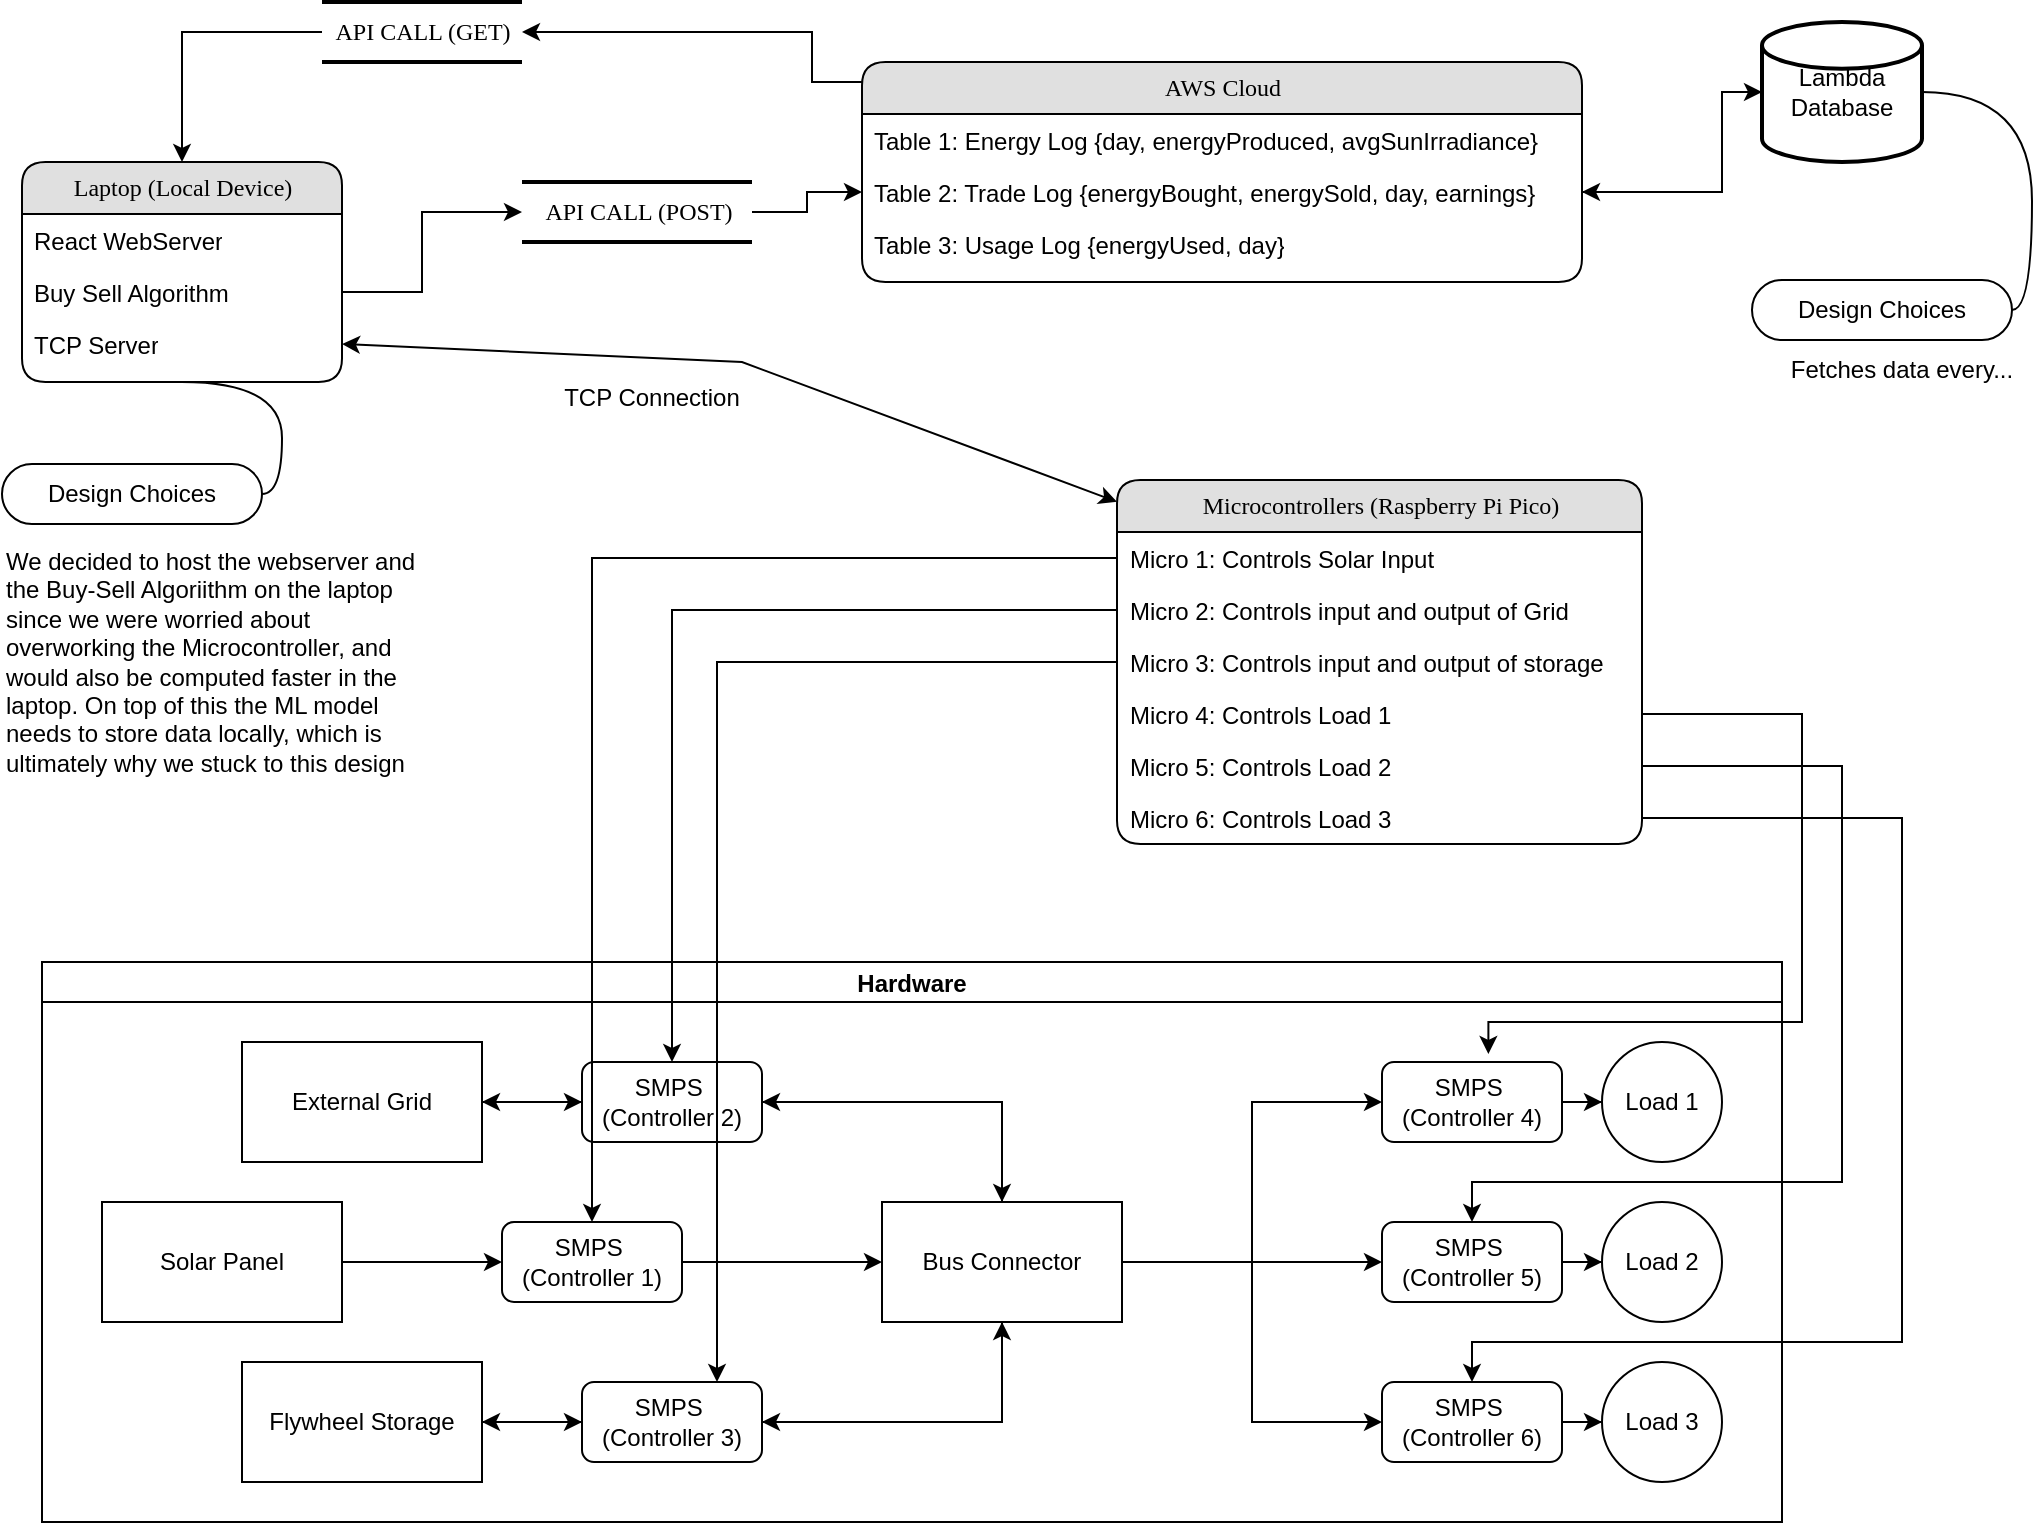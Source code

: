 <mxfile version="24.4.13" type="github">
  <diagram name="Page-1" id="5d7acffa-a066-3a61-03fe-96351882024d">
    <mxGraphModel dx="1050" dy="668" grid="1" gridSize="10" guides="1" tooltips="1" connect="1" arrows="1" fold="1" page="1" pageScale="1" pageWidth="1100" pageHeight="850" background="#ffffff" math="0" shadow="0">
      <root>
        <mxCell id="0" />
        <mxCell id="1" parent="0" />
        <mxCell id="gM_SMo16ki_0aqtKTnfX-9" style="edgeStyle=orthogonalEdgeStyle;rounded=0;orthogonalLoop=1;jettySize=auto;html=1;" parent="1" source="21ea969265ad0168-10" target="gM_SMo16ki_0aqtKTnfX-8" edge="1">
          <mxGeometry relative="1" as="geometry">
            <Array as="points">
              <mxPoint x="910" y="115" />
              <mxPoint x="910" y="65" />
            </Array>
          </mxGeometry>
        </mxCell>
        <mxCell id="gM_SMo16ki_0aqtKTnfX-71" style="edgeStyle=orthogonalEdgeStyle;rounded=0;orthogonalLoop=1;jettySize=auto;html=1;" parent="1" source="21ea969265ad0168-10" target="21ea969265ad0168-30" edge="1">
          <mxGeometry relative="1" as="geometry">
            <Array as="points">
              <mxPoint x="455" y="60" />
              <mxPoint x="455" y="35" />
            </Array>
          </mxGeometry>
        </mxCell>
        <mxCell id="21ea969265ad0168-10" value="AWS Cloud" style="swimlane;html=1;fontStyle=0;childLayout=stackLayout;horizontal=1;startSize=26;fillColor=#e0e0e0;horizontalStack=0;resizeParent=1;resizeLast=0;collapsible=1;marginBottom=0;swimlaneFillColor=#ffffff;align=center;rounded=1;shadow=0;comic=0;labelBackgroundColor=none;strokeWidth=1;fontFamily=Verdana;fontSize=12" parent="1" vertex="1">
          <mxGeometry x="480" y="50" width="360" height="110" as="geometry" />
        </mxCell>
        <mxCell id="21ea969265ad0168-11" value="Table 1: Energy Log {day, energyProduced, avgSunIrradiance}" style="text;html=1;strokeColor=none;fillColor=none;spacingLeft=4;spacingRight=4;whiteSpace=wrap;overflow=hidden;rotatable=0;points=[[0,0.5],[1,0.5]];portConstraint=eastwest;" parent="21ea969265ad0168-10" vertex="1">
          <mxGeometry y="26" width="360" height="26" as="geometry" />
        </mxCell>
        <mxCell id="21ea969265ad0168-12" value="Table 2: Trade Log {energyBought, energySold, day, earnings}" style="text;html=1;strokeColor=none;fillColor=none;spacingLeft=4;spacingRight=4;whiteSpace=wrap;overflow=hidden;rotatable=0;points=[[0,0.5],[1,0.5]];portConstraint=eastwest;" parent="21ea969265ad0168-10" vertex="1">
          <mxGeometry y="52" width="360" height="26" as="geometry" />
        </mxCell>
        <mxCell id="21ea969265ad0168-52" value="Table 3: Usage Log {energyUsed, day}" style="text;html=1;strokeColor=none;fillColor=none;spacingLeft=4;spacingRight=4;whiteSpace=wrap;overflow=hidden;rotatable=0;points=[[0,0.5],[1,0.5]];portConstraint=eastwest;" parent="21ea969265ad0168-10" vertex="1">
          <mxGeometry y="78" width="360" height="26" as="geometry" />
        </mxCell>
        <mxCell id="21ea969265ad0168-14" value="Laptop (Local Device)" style="swimlane;html=1;fontStyle=0;childLayout=stackLayout;horizontal=1;startSize=26;fillColor=#e0e0e0;horizontalStack=0;resizeParent=1;resizeLast=0;collapsible=1;marginBottom=0;swimlaneFillColor=#ffffff;align=center;rounded=1;shadow=0;comic=0;labelBackgroundColor=none;strokeWidth=1;fontFamily=Verdana;fontSize=12" parent="1" vertex="1">
          <mxGeometry x="60" y="100" width="160" height="110" as="geometry" />
        </mxCell>
        <mxCell id="21ea969265ad0168-15" value="React WebServer" style="text;html=1;strokeColor=none;fillColor=none;spacingLeft=4;spacingRight=4;whiteSpace=wrap;overflow=hidden;rotatable=0;points=[[0,0.5],[1,0.5]];portConstraint=eastwest;" parent="21ea969265ad0168-14" vertex="1">
          <mxGeometry y="26" width="160" height="26" as="geometry" />
        </mxCell>
        <mxCell id="21ea969265ad0168-16" value="Buy Sell Algorithm" style="text;html=1;strokeColor=none;fillColor=none;spacingLeft=4;spacingRight=4;whiteSpace=wrap;overflow=hidden;rotatable=0;points=[[0,0.5],[1,0.5]];portConstraint=eastwest;" parent="21ea969265ad0168-14" vertex="1">
          <mxGeometry y="52" width="160" height="26" as="geometry" />
        </mxCell>
        <mxCell id="21ea969265ad0168-17" value="TCP Server" style="text;html=1;strokeColor=none;fillColor=none;spacingLeft=4;spacingRight=4;whiteSpace=wrap;overflow=hidden;rotatable=0;points=[[0,0.5],[1,0.5]];portConstraint=eastwest;" parent="21ea969265ad0168-14" vertex="1">
          <mxGeometry y="78" width="160" height="26" as="geometry" />
        </mxCell>
        <mxCell id="21ea969265ad0168-22" value="Microcontrollers (Raspberry Pi Pico)" style="swimlane;html=1;fontStyle=0;childLayout=stackLayout;horizontal=1;startSize=26;fillColor=#e0e0e0;horizontalStack=0;resizeParent=1;resizeLast=0;collapsible=1;marginBottom=0;swimlaneFillColor=#ffffff;align=center;rounded=1;shadow=0;comic=0;labelBackgroundColor=none;strokeWidth=1;fontFamily=Verdana;fontSize=12" parent="1" vertex="1">
          <mxGeometry x="607.5" y="259" width="262.5" height="182" as="geometry">
            <mxRectangle x="310" y="320" width="260" height="30" as="alternateBounds" />
          </mxGeometry>
        </mxCell>
        <mxCell id="21ea969265ad0168-23" value="Micro 1: Controls Solar Input" style="text;html=1;strokeColor=none;fillColor=none;spacingLeft=4;spacingRight=4;whiteSpace=wrap;overflow=hidden;rotatable=0;points=[[0,0.5],[1,0.5]];portConstraint=eastwest;" parent="21ea969265ad0168-22" vertex="1">
          <mxGeometry y="26" width="262.5" height="26" as="geometry" />
        </mxCell>
        <mxCell id="21ea969265ad0168-24" value="Micro 2: Controls input and output of Grid&amp;nbsp;" style="text;html=1;strokeColor=none;fillColor=none;spacingLeft=4;spacingRight=4;whiteSpace=wrap;overflow=hidden;rotatable=0;points=[[0,0.5],[1,0.5]];portConstraint=eastwest;" parent="21ea969265ad0168-22" vertex="1">
          <mxGeometry y="52" width="262.5" height="26" as="geometry" />
        </mxCell>
        <mxCell id="gM_SMo16ki_0aqtKTnfX-16" value="&lt;div&gt;Micro 3: Controls input and output of storage&lt;/div&gt;" style="text;html=1;strokeColor=none;fillColor=none;spacingLeft=4;spacingRight=4;whiteSpace=wrap;overflow=hidden;rotatable=0;points=[[0,0.5],[1,0.5]];portConstraint=eastwest;" parent="21ea969265ad0168-22" vertex="1">
          <mxGeometry y="78" width="262.5" height="26" as="geometry" />
        </mxCell>
        <mxCell id="gM_SMo16ki_0aqtKTnfX-17" value="Micro 4: Controls Load 1" style="text;html=1;strokeColor=none;fillColor=none;spacingLeft=4;spacingRight=4;whiteSpace=wrap;overflow=hidden;rotatable=0;points=[[0,0.5],[1,0.5]];portConstraint=eastwest;" parent="21ea969265ad0168-22" vertex="1">
          <mxGeometry y="104" width="262.5" height="26" as="geometry" />
        </mxCell>
        <mxCell id="gM_SMo16ki_0aqtKTnfX-18" value="Micro 5: Controls Load 2" style="text;html=1;strokeColor=none;fillColor=none;spacingLeft=4;spacingRight=4;whiteSpace=wrap;overflow=hidden;rotatable=0;points=[[0,0.5],[1,0.5]];portConstraint=eastwest;" parent="21ea969265ad0168-22" vertex="1">
          <mxGeometry y="130" width="262.5" height="26" as="geometry" />
        </mxCell>
        <mxCell id="gM_SMo16ki_0aqtKTnfX-19" value="Micro 6: Controls Load 3" style="text;html=1;strokeColor=none;fillColor=none;spacingLeft=4;spacingRight=4;whiteSpace=wrap;overflow=hidden;rotatable=0;points=[[0,0.5],[1,0.5]];portConstraint=eastwest;" parent="21ea969265ad0168-22" vertex="1">
          <mxGeometry y="156" width="262.5" height="26" as="geometry" />
        </mxCell>
        <mxCell id="gM_SMo16ki_0aqtKTnfX-72" style="edgeStyle=orthogonalEdgeStyle;rounded=0;orthogonalLoop=1;jettySize=auto;html=1;entryX=0.5;entryY=0;entryDx=0;entryDy=0;" parent="1" source="21ea969265ad0168-30" target="21ea969265ad0168-14" edge="1">
          <mxGeometry relative="1" as="geometry">
            <Array as="points">
              <mxPoint x="140" y="35" />
            </Array>
          </mxGeometry>
        </mxCell>
        <mxCell id="21ea969265ad0168-30" value="API CALL (GET)" style="html=1;rounded=0;shadow=0;comic=0;labelBackgroundColor=none;strokeWidth=2;fontFamily=Verdana;fontSize=12;align=center;shape=mxgraph.ios7ui.horLines;" parent="1" vertex="1">
          <mxGeometry x="210" y="20" width="100" height="30" as="geometry" />
        </mxCell>
        <mxCell id="gM_SMo16ki_0aqtKTnfX-1" value="Hardware" style="swimlane;startSize=20;horizontal=1;containerType=tree;newEdgeStyle={&quot;edgeStyle&quot;:&quot;elbowEdgeStyle&quot;,&quot;startArrow&quot;:&quot;none&quot;,&quot;endArrow&quot;:&quot;none&quot;};" parent="1" vertex="1">
          <mxGeometry x="70" y="500" width="870" height="280" as="geometry" />
        </mxCell>
        <UserObject label="Solar Panel" treeRoot="1" id="gM_SMo16ki_0aqtKTnfX-4">
          <mxCell style="whiteSpace=wrap;html=1;align=center;treeFolding=1;treeMoving=1;newEdgeStyle={&quot;edgeStyle&quot;:&quot;elbowEdgeStyle&quot;,&quot;startArrow&quot;:&quot;none&quot;,&quot;endArrow&quot;:&quot;none&quot;};" parent="gM_SMo16ki_0aqtKTnfX-1" vertex="1">
            <mxGeometry x="30" y="120" width="120" height="60" as="geometry" />
          </mxCell>
        </UserObject>
        <mxCell id="gM_SMo16ki_0aqtKTnfX-34" style="edgeStyle=orthogonalEdgeStyle;rounded=0;orthogonalLoop=1;jettySize=auto;html=1;entryX=0;entryY=0.5;entryDx=0;entryDy=0;" parent="gM_SMo16ki_0aqtKTnfX-1" source="gM_SMo16ki_0aqtKTnfX-20" target="gM_SMo16ki_0aqtKTnfX-32" edge="1">
          <mxGeometry relative="1" as="geometry" />
        </mxCell>
        <mxCell id="gM_SMo16ki_0aqtKTnfX-20" value="SMPS&amp;nbsp;&lt;br&gt;(Controller 1)" style="rounded=1;whiteSpace=wrap;html=1;" parent="gM_SMo16ki_0aqtKTnfX-1" vertex="1">
          <mxGeometry x="230" y="130" width="90" height="40" as="geometry" />
        </mxCell>
        <mxCell id="gM_SMo16ki_0aqtKTnfX-22" value="" style="endArrow=classic;html=1;rounded=0;exitX=1;exitY=0.5;exitDx=0;exitDy=0;entryX=0;entryY=0.5;entryDx=0;entryDy=0;" parent="gM_SMo16ki_0aqtKTnfX-1" source="gM_SMo16ki_0aqtKTnfX-4" target="gM_SMo16ki_0aqtKTnfX-20" edge="1">
          <mxGeometry width="50" height="50" relative="1" as="geometry">
            <mxPoint x="360" y="110" as="sourcePoint" />
            <mxPoint x="410" y="60" as="targetPoint" />
            <Array as="points" />
          </mxGeometry>
        </mxCell>
        <mxCell id="gM_SMo16ki_0aqtKTnfX-27" style="edgeStyle=orthogonalEdgeStyle;rounded=0;orthogonalLoop=1;jettySize=auto;html=1;entryX=0;entryY=0.5;entryDx=0;entryDy=0;" parent="gM_SMo16ki_0aqtKTnfX-1" source="gM_SMo16ki_0aqtKTnfX-23" target="gM_SMo16ki_0aqtKTnfX-26" edge="1">
          <mxGeometry relative="1" as="geometry" />
        </mxCell>
        <mxCell id="gM_SMo16ki_0aqtKTnfX-23" value="External Grid" style="rounded=0;whiteSpace=wrap;html=1;" parent="gM_SMo16ki_0aqtKTnfX-1" vertex="1">
          <mxGeometry x="100" y="40" width="120" height="60" as="geometry" />
        </mxCell>
        <mxCell id="gM_SMo16ki_0aqtKTnfX-31" style="edgeStyle=orthogonalEdgeStyle;rounded=0;orthogonalLoop=1;jettySize=auto;html=1;entryX=0;entryY=0.5;entryDx=0;entryDy=0;" parent="gM_SMo16ki_0aqtKTnfX-1" source="gM_SMo16ki_0aqtKTnfX-24" target="gM_SMo16ki_0aqtKTnfX-28" edge="1">
          <mxGeometry relative="1" as="geometry" />
        </mxCell>
        <mxCell id="gM_SMo16ki_0aqtKTnfX-24" value="Flywheel Storage" style="rounded=0;whiteSpace=wrap;html=1;" parent="gM_SMo16ki_0aqtKTnfX-1" vertex="1">
          <mxGeometry x="100" y="200" width="120" height="60" as="geometry" />
        </mxCell>
        <mxCell id="gM_SMo16ki_0aqtKTnfX-33" style="edgeStyle=orthogonalEdgeStyle;rounded=0;orthogonalLoop=1;jettySize=auto;html=1;entryX=0.5;entryY=0;entryDx=0;entryDy=0;" parent="gM_SMo16ki_0aqtKTnfX-1" source="gM_SMo16ki_0aqtKTnfX-26" target="gM_SMo16ki_0aqtKTnfX-32" edge="1">
          <mxGeometry relative="1" as="geometry" />
        </mxCell>
        <mxCell id="gM_SMo16ki_0aqtKTnfX-60" style="edgeStyle=orthogonalEdgeStyle;rounded=0;orthogonalLoop=1;jettySize=auto;html=1;entryX=1;entryY=0.5;entryDx=0;entryDy=0;" parent="gM_SMo16ki_0aqtKTnfX-1" source="gM_SMo16ki_0aqtKTnfX-26" target="gM_SMo16ki_0aqtKTnfX-23" edge="1">
          <mxGeometry relative="1" as="geometry" />
        </mxCell>
        <mxCell id="gM_SMo16ki_0aqtKTnfX-26" value="SMPS&amp;nbsp;&lt;br&gt;(Controller 2)" style="rounded=1;whiteSpace=wrap;html=1;" parent="gM_SMo16ki_0aqtKTnfX-1" vertex="1">
          <mxGeometry x="270" y="50" width="90" height="40" as="geometry" />
        </mxCell>
        <mxCell id="gM_SMo16ki_0aqtKTnfX-35" style="edgeStyle=orthogonalEdgeStyle;rounded=0;orthogonalLoop=1;jettySize=auto;html=1;entryX=0.5;entryY=1;entryDx=0;entryDy=0;" parent="gM_SMo16ki_0aqtKTnfX-1" source="gM_SMo16ki_0aqtKTnfX-28" target="gM_SMo16ki_0aqtKTnfX-32" edge="1">
          <mxGeometry relative="1" as="geometry" />
        </mxCell>
        <mxCell id="gM_SMo16ki_0aqtKTnfX-63" style="edgeStyle=orthogonalEdgeStyle;rounded=0;orthogonalLoop=1;jettySize=auto;html=1;entryX=1;entryY=0.5;entryDx=0;entryDy=0;" parent="gM_SMo16ki_0aqtKTnfX-1" source="gM_SMo16ki_0aqtKTnfX-28" target="gM_SMo16ki_0aqtKTnfX-24" edge="1">
          <mxGeometry relative="1" as="geometry" />
        </mxCell>
        <mxCell id="gM_SMo16ki_0aqtKTnfX-28" value="SMPS&amp;nbsp;&lt;br&gt;(Controller 3)" style="rounded=1;whiteSpace=wrap;html=1;" parent="gM_SMo16ki_0aqtKTnfX-1" vertex="1">
          <mxGeometry x="270" y="210" width="90" height="40" as="geometry" />
        </mxCell>
        <mxCell id="gM_SMo16ki_0aqtKTnfX-50" style="edgeStyle=orthogonalEdgeStyle;rounded=0;orthogonalLoop=1;jettySize=auto;html=1;entryX=0;entryY=0.5;entryDx=0;entryDy=0;" parent="gM_SMo16ki_0aqtKTnfX-1" source="gM_SMo16ki_0aqtKTnfX-32" target="gM_SMo16ki_0aqtKTnfX-47" edge="1">
          <mxGeometry relative="1" as="geometry" />
        </mxCell>
        <mxCell id="gM_SMo16ki_0aqtKTnfX-51" style="edgeStyle=orthogonalEdgeStyle;rounded=0;orthogonalLoop=1;jettySize=auto;html=1;entryX=0;entryY=0.5;entryDx=0;entryDy=0;" parent="gM_SMo16ki_0aqtKTnfX-1" source="gM_SMo16ki_0aqtKTnfX-32" target="gM_SMo16ki_0aqtKTnfX-48" edge="1">
          <mxGeometry relative="1" as="geometry" />
        </mxCell>
        <mxCell id="gM_SMo16ki_0aqtKTnfX-59" style="edgeStyle=orthogonalEdgeStyle;rounded=0;orthogonalLoop=1;jettySize=auto;html=1;entryX=0;entryY=0.5;entryDx=0;entryDy=0;" parent="gM_SMo16ki_0aqtKTnfX-1" source="gM_SMo16ki_0aqtKTnfX-32" target="gM_SMo16ki_0aqtKTnfX-49" edge="1">
          <mxGeometry relative="1" as="geometry" />
        </mxCell>
        <mxCell id="gM_SMo16ki_0aqtKTnfX-61" style="edgeStyle=orthogonalEdgeStyle;rounded=0;orthogonalLoop=1;jettySize=auto;html=1;entryX=1;entryY=0.5;entryDx=0;entryDy=0;" parent="gM_SMo16ki_0aqtKTnfX-1" source="gM_SMo16ki_0aqtKTnfX-32" target="gM_SMo16ki_0aqtKTnfX-26" edge="1">
          <mxGeometry relative="1" as="geometry">
            <Array as="points">
              <mxPoint x="480" y="70" />
            </Array>
          </mxGeometry>
        </mxCell>
        <mxCell id="gM_SMo16ki_0aqtKTnfX-62" style="edgeStyle=orthogonalEdgeStyle;rounded=0;orthogonalLoop=1;jettySize=auto;html=1;" parent="gM_SMo16ki_0aqtKTnfX-1" source="gM_SMo16ki_0aqtKTnfX-32" edge="1">
          <mxGeometry relative="1" as="geometry">
            <mxPoint x="360" y="230" as="targetPoint" />
            <Array as="points">
              <mxPoint x="480" y="230" />
            </Array>
          </mxGeometry>
        </mxCell>
        <mxCell id="gM_SMo16ki_0aqtKTnfX-32" value="Bus Connector" style="rounded=0;whiteSpace=wrap;html=1;" parent="gM_SMo16ki_0aqtKTnfX-1" vertex="1">
          <mxGeometry x="420" y="120" width="120" height="60" as="geometry" />
        </mxCell>
        <mxCell id="gM_SMo16ki_0aqtKTnfX-39" value="Load 1" style="ellipse;whiteSpace=wrap;html=1;aspect=fixed;" parent="gM_SMo16ki_0aqtKTnfX-1" vertex="1">
          <mxGeometry x="780" y="40" width="60" height="60" as="geometry" />
        </mxCell>
        <mxCell id="gM_SMo16ki_0aqtKTnfX-43" value="Load 2" style="ellipse;whiteSpace=wrap;html=1;aspect=fixed;" parent="gM_SMo16ki_0aqtKTnfX-1" vertex="1">
          <mxGeometry x="780" y="120" width="60" height="60" as="geometry" />
        </mxCell>
        <mxCell id="gM_SMo16ki_0aqtKTnfX-42" value="Load 3" style="ellipse;whiteSpace=wrap;html=1;aspect=fixed;" parent="gM_SMo16ki_0aqtKTnfX-1" vertex="1">
          <mxGeometry x="780" y="200" width="60" height="60" as="geometry" />
        </mxCell>
        <mxCell id="gM_SMo16ki_0aqtKTnfX-57" style="edgeStyle=orthogonalEdgeStyle;rounded=0;orthogonalLoop=1;jettySize=auto;html=1;" parent="gM_SMo16ki_0aqtKTnfX-1" source="gM_SMo16ki_0aqtKTnfX-47" target="gM_SMo16ki_0aqtKTnfX-39" edge="1">
          <mxGeometry relative="1" as="geometry" />
        </mxCell>
        <mxCell id="gM_SMo16ki_0aqtKTnfX-47" value="SMPS&amp;nbsp;&lt;br&gt;(Controller 4)" style="rounded=1;whiteSpace=wrap;html=1;" parent="gM_SMo16ki_0aqtKTnfX-1" vertex="1">
          <mxGeometry x="670" y="50" width="90" height="40" as="geometry" />
        </mxCell>
        <mxCell id="gM_SMo16ki_0aqtKTnfX-58" style="edgeStyle=orthogonalEdgeStyle;rounded=0;orthogonalLoop=1;jettySize=auto;html=1;entryX=0;entryY=0.5;entryDx=0;entryDy=0;" parent="gM_SMo16ki_0aqtKTnfX-1" source="gM_SMo16ki_0aqtKTnfX-48" target="gM_SMo16ki_0aqtKTnfX-43" edge="1">
          <mxGeometry relative="1" as="geometry" />
        </mxCell>
        <mxCell id="gM_SMo16ki_0aqtKTnfX-48" value="SMPS&amp;nbsp;&lt;br&gt;(Controller 5)" style="rounded=1;whiteSpace=wrap;html=1;" parent="gM_SMo16ki_0aqtKTnfX-1" vertex="1">
          <mxGeometry x="670" y="130" width="90" height="40" as="geometry" />
        </mxCell>
        <mxCell id="gM_SMo16ki_0aqtKTnfX-53" style="edgeStyle=orthogonalEdgeStyle;rounded=0;orthogonalLoop=1;jettySize=auto;html=1;" parent="gM_SMo16ki_0aqtKTnfX-1" source="gM_SMo16ki_0aqtKTnfX-49" target="gM_SMo16ki_0aqtKTnfX-42" edge="1">
          <mxGeometry relative="1" as="geometry" />
        </mxCell>
        <mxCell id="gM_SMo16ki_0aqtKTnfX-49" value="SMPS&amp;nbsp;&lt;br&gt;(Controller 6)" style="rounded=1;whiteSpace=wrap;html=1;" parent="gM_SMo16ki_0aqtKTnfX-1" vertex="1">
          <mxGeometry x="670" y="210" width="90" height="40" as="geometry" />
        </mxCell>
        <mxCell id="gM_SMo16ki_0aqtKTnfX-73" style="edgeStyle=orthogonalEdgeStyle;rounded=0;orthogonalLoop=1;jettySize=auto;html=1;entryX=1;entryY=0.5;entryDx=0;entryDy=0;" parent="1" source="gM_SMo16ki_0aqtKTnfX-8" target="21ea969265ad0168-12" edge="1">
          <mxGeometry relative="1" as="geometry">
            <Array as="points">
              <mxPoint x="910" y="65" />
              <mxPoint x="910" y="115" />
            </Array>
          </mxGeometry>
        </mxCell>
        <mxCell id="gM_SMo16ki_0aqtKTnfX-8" value="Lambda Database" style="strokeWidth=2;html=1;shape=mxgraph.flowchart.database;whiteSpace=wrap;" parent="1" vertex="1">
          <mxGeometry x="930" y="30" width="80" height="70" as="geometry" />
        </mxCell>
        <mxCell id="gM_SMo16ki_0aqtKTnfX-64" value="TCP Connection" style="text;html=1;align=center;verticalAlign=middle;whiteSpace=wrap;rounded=0;" parent="1" vertex="1">
          <mxGeometry x="310" y="200" width="130" height="36" as="geometry" />
        </mxCell>
        <mxCell id="gM_SMo16ki_0aqtKTnfX-65" style="edgeStyle=orthogonalEdgeStyle;rounded=0;orthogonalLoop=1;jettySize=auto;html=1;entryX=0.5;entryY=0;entryDx=0;entryDy=0;" parent="1" source="21ea969265ad0168-23" target="gM_SMo16ki_0aqtKTnfX-20" edge="1">
          <mxGeometry relative="1" as="geometry" />
        </mxCell>
        <mxCell id="gM_SMo16ki_0aqtKTnfX-66" style="edgeStyle=orthogonalEdgeStyle;rounded=0;orthogonalLoop=1;jettySize=auto;html=1;entryX=0.5;entryY=0;entryDx=0;entryDy=0;" parent="1" source="21ea969265ad0168-24" target="gM_SMo16ki_0aqtKTnfX-26" edge="1">
          <mxGeometry relative="1" as="geometry" />
        </mxCell>
        <mxCell id="gM_SMo16ki_0aqtKTnfX-68" style="edgeStyle=orthogonalEdgeStyle;rounded=0;orthogonalLoop=1;jettySize=auto;html=1;entryX=0.75;entryY=0;entryDx=0;entryDy=0;" parent="1" source="gM_SMo16ki_0aqtKTnfX-16" target="gM_SMo16ki_0aqtKTnfX-28" edge="1">
          <mxGeometry relative="1" as="geometry" />
        </mxCell>
        <mxCell id="gM_SMo16ki_0aqtKTnfX-81" style="edgeStyle=orthogonalEdgeStyle;rounded=0;orthogonalLoop=1;jettySize=auto;html=1;entryX=0;entryY=0.5;entryDx=0;entryDy=0;" parent="1" source="gM_SMo16ki_0aqtKTnfX-75" target="21ea969265ad0168-12" edge="1">
          <mxGeometry relative="1" as="geometry" />
        </mxCell>
        <mxCell id="gM_SMo16ki_0aqtKTnfX-75" value="API CALL (POST)" style="html=1;rounded=0;shadow=0;comic=0;labelBackgroundColor=none;strokeWidth=2;fontFamily=Verdana;fontSize=12;align=center;shape=mxgraph.ios7ui.horLines;" parent="1" vertex="1">
          <mxGeometry x="310" y="110" width="115" height="30" as="geometry" />
        </mxCell>
        <mxCell id="gM_SMo16ki_0aqtKTnfX-76" style="edgeStyle=orthogonalEdgeStyle;rounded=0;orthogonalLoop=1;jettySize=auto;html=1;entryX=0.591;entryY=-0.1;entryDx=0;entryDy=0;entryPerimeter=0;" parent="1" source="gM_SMo16ki_0aqtKTnfX-17" target="gM_SMo16ki_0aqtKTnfX-47" edge="1">
          <mxGeometry relative="1" as="geometry">
            <Array as="points">
              <mxPoint x="950" y="376" />
              <mxPoint x="950" y="530" />
              <mxPoint x="793" y="530" />
            </Array>
          </mxGeometry>
        </mxCell>
        <mxCell id="gM_SMo16ki_0aqtKTnfX-77" style="edgeStyle=orthogonalEdgeStyle;rounded=0;orthogonalLoop=1;jettySize=auto;html=1;entryX=0.5;entryY=0;entryDx=0;entryDy=0;" parent="1" source="gM_SMo16ki_0aqtKTnfX-18" target="gM_SMo16ki_0aqtKTnfX-48" edge="1">
          <mxGeometry relative="1" as="geometry">
            <Array as="points">
              <mxPoint x="970" y="402" />
              <mxPoint x="970" y="610" />
              <mxPoint x="785" y="610" />
            </Array>
          </mxGeometry>
        </mxCell>
        <mxCell id="gM_SMo16ki_0aqtKTnfX-78" style="edgeStyle=orthogonalEdgeStyle;rounded=0;orthogonalLoop=1;jettySize=auto;html=1;entryX=0.5;entryY=0;entryDx=0;entryDy=0;" parent="1" source="gM_SMo16ki_0aqtKTnfX-19" target="gM_SMo16ki_0aqtKTnfX-49" edge="1">
          <mxGeometry relative="1" as="geometry">
            <Array as="points">
              <mxPoint x="1000" y="428" />
              <mxPoint x="1000" y="690" />
              <mxPoint x="785" y="690" />
            </Array>
          </mxGeometry>
        </mxCell>
        <mxCell id="gM_SMo16ki_0aqtKTnfX-80" style="edgeStyle=orthogonalEdgeStyle;rounded=0;orthogonalLoop=1;jettySize=auto;html=1;" parent="1" source="21ea969265ad0168-16" target="gM_SMo16ki_0aqtKTnfX-75" edge="1">
          <mxGeometry relative="1" as="geometry">
            <Array as="points">
              <mxPoint x="260" y="165" />
              <mxPoint x="260" y="125" />
            </Array>
          </mxGeometry>
        </mxCell>
        <mxCell id="gM_SMo16ki_0aqtKTnfX-82" value="Design Choices" style="whiteSpace=wrap;html=1;rounded=1;arcSize=50;align=center;verticalAlign=middle;strokeWidth=1;autosize=1;spacing=4;treeFolding=1;treeMoving=1;newEdgeStyle={&quot;edgeStyle&quot;:&quot;entityRelationEdgeStyle&quot;,&quot;startArrow&quot;:&quot;none&quot;,&quot;endArrow&quot;:&quot;none&quot;,&quot;segment&quot;:10,&quot;curved&quot;:1,&quot;sourcePerimeterSpacing&quot;:0,&quot;targetPerimeterSpacing&quot;:0};" parent="1" vertex="1">
          <mxGeometry x="925" y="159" width="130" height="30" as="geometry" />
        </mxCell>
        <mxCell id="gM_SMo16ki_0aqtKTnfX-83" value="" style="edgeStyle=entityRelationEdgeStyle;startArrow=none;endArrow=none;segment=10;curved=1;sourcePerimeterSpacing=0;targetPerimeterSpacing=0;rounded=0;exitX=1;exitY=0.5;exitDx=0;exitDy=0;exitPerimeter=0;" parent="1" source="gM_SMo16ki_0aqtKTnfX-8" target="gM_SMo16ki_0aqtKTnfX-82" edge="1">
          <mxGeometry relative="1" as="geometry">
            <mxPoint x="960" y="100" as="sourcePoint" />
          </mxGeometry>
        </mxCell>
        <mxCell id="gM_SMo16ki_0aqtKTnfX-87" style="edgeStyle=entityRelationEdgeStyle;rounded=0;orthogonalLoop=1;jettySize=auto;html=1;startArrow=none;endArrow=none;segment=10;curved=1;sourcePerimeterSpacing=0;targetPerimeterSpacing=0;entryX=0.5;entryY=1;entryDx=0;entryDy=0;" parent="1" source="gM_SMo16ki_0aqtKTnfX-84" target="21ea969265ad0168-14" edge="1">
          <mxGeometry relative="1" as="geometry" />
        </mxCell>
        <mxCell id="gM_SMo16ki_0aqtKTnfX-84" value="Design Choices" style="whiteSpace=wrap;html=1;rounded=1;arcSize=50;align=center;verticalAlign=middle;strokeWidth=1;autosize=1;spacing=4;treeFolding=1;treeMoving=1;newEdgeStyle={&quot;edgeStyle&quot;:&quot;entityRelationEdgeStyle&quot;,&quot;startArrow&quot;:&quot;none&quot;,&quot;endArrow&quot;:&quot;none&quot;,&quot;segment&quot;:10,&quot;curved&quot;:1,&quot;sourcePerimeterSpacing&quot;:0,&quot;targetPerimeterSpacing&quot;:0};" parent="1" vertex="1">
          <mxGeometry x="50" y="251" width="130" height="30" as="geometry" />
        </mxCell>
        <mxCell id="gM_SMo16ki_0aqtKTnfX-88" value="" style="endArrow=classic;startArrow=classic;html=1;rounded=0;exitX=1;exitY=0.5;exitDx=0;exitDy=0;entryX=0;entryY=0.06;entryDx=0;entryDy=0;entryPerimeter=0;" parent="1" source="21ea969265ad0168-17" target="21ea969265ad0168-22" edge="1">
          <mxGeometry width="50" height="50" relative="1" as="geometry">
            <mxPoint x="340" y="260" as="sourcePoint" />
            <mxPoint x="390" y="210" as="targetPoint" />
            <Array as="points">
              <mxPoint x="420" y="200" />
            </Array>
          </mxGeometry>
        </mxCell>
        <mxCell id="gM_SMo16ki_0aqtKTnfX-89" value="Fetches data every..." style="text;html=1;align=center;verticalAlign=middle;whiteSpace=wrap;rounded=0;" parent="1" vertex="1">
          <mxGeometry x="940" y="189" width="120" height="30" as="geometry" />
        </mxCell>
        <mxCell id="tbWjV2BsAmesTfMCvsu3-2" value="We decided to host the webserver and the Buy-Sell Algoriithm on the laptop since we were worried about overworking the Microcontroller, and would also be computed faster in the laptop. On top of this the ML model needs to store data locally, which is ultimately why we stuck to this design" style="text;html=1;align=left;verticalAlign=middle;whiteSpace=wrap;rounded=0;" vertex="1" parent="1">
          <mxGeometry x="50" y="265.5" width="220" height="169" as="geometry" />
        </mxCell>
      </root>
    </mxGraphModel>
  </diagram>
</mxfile>
